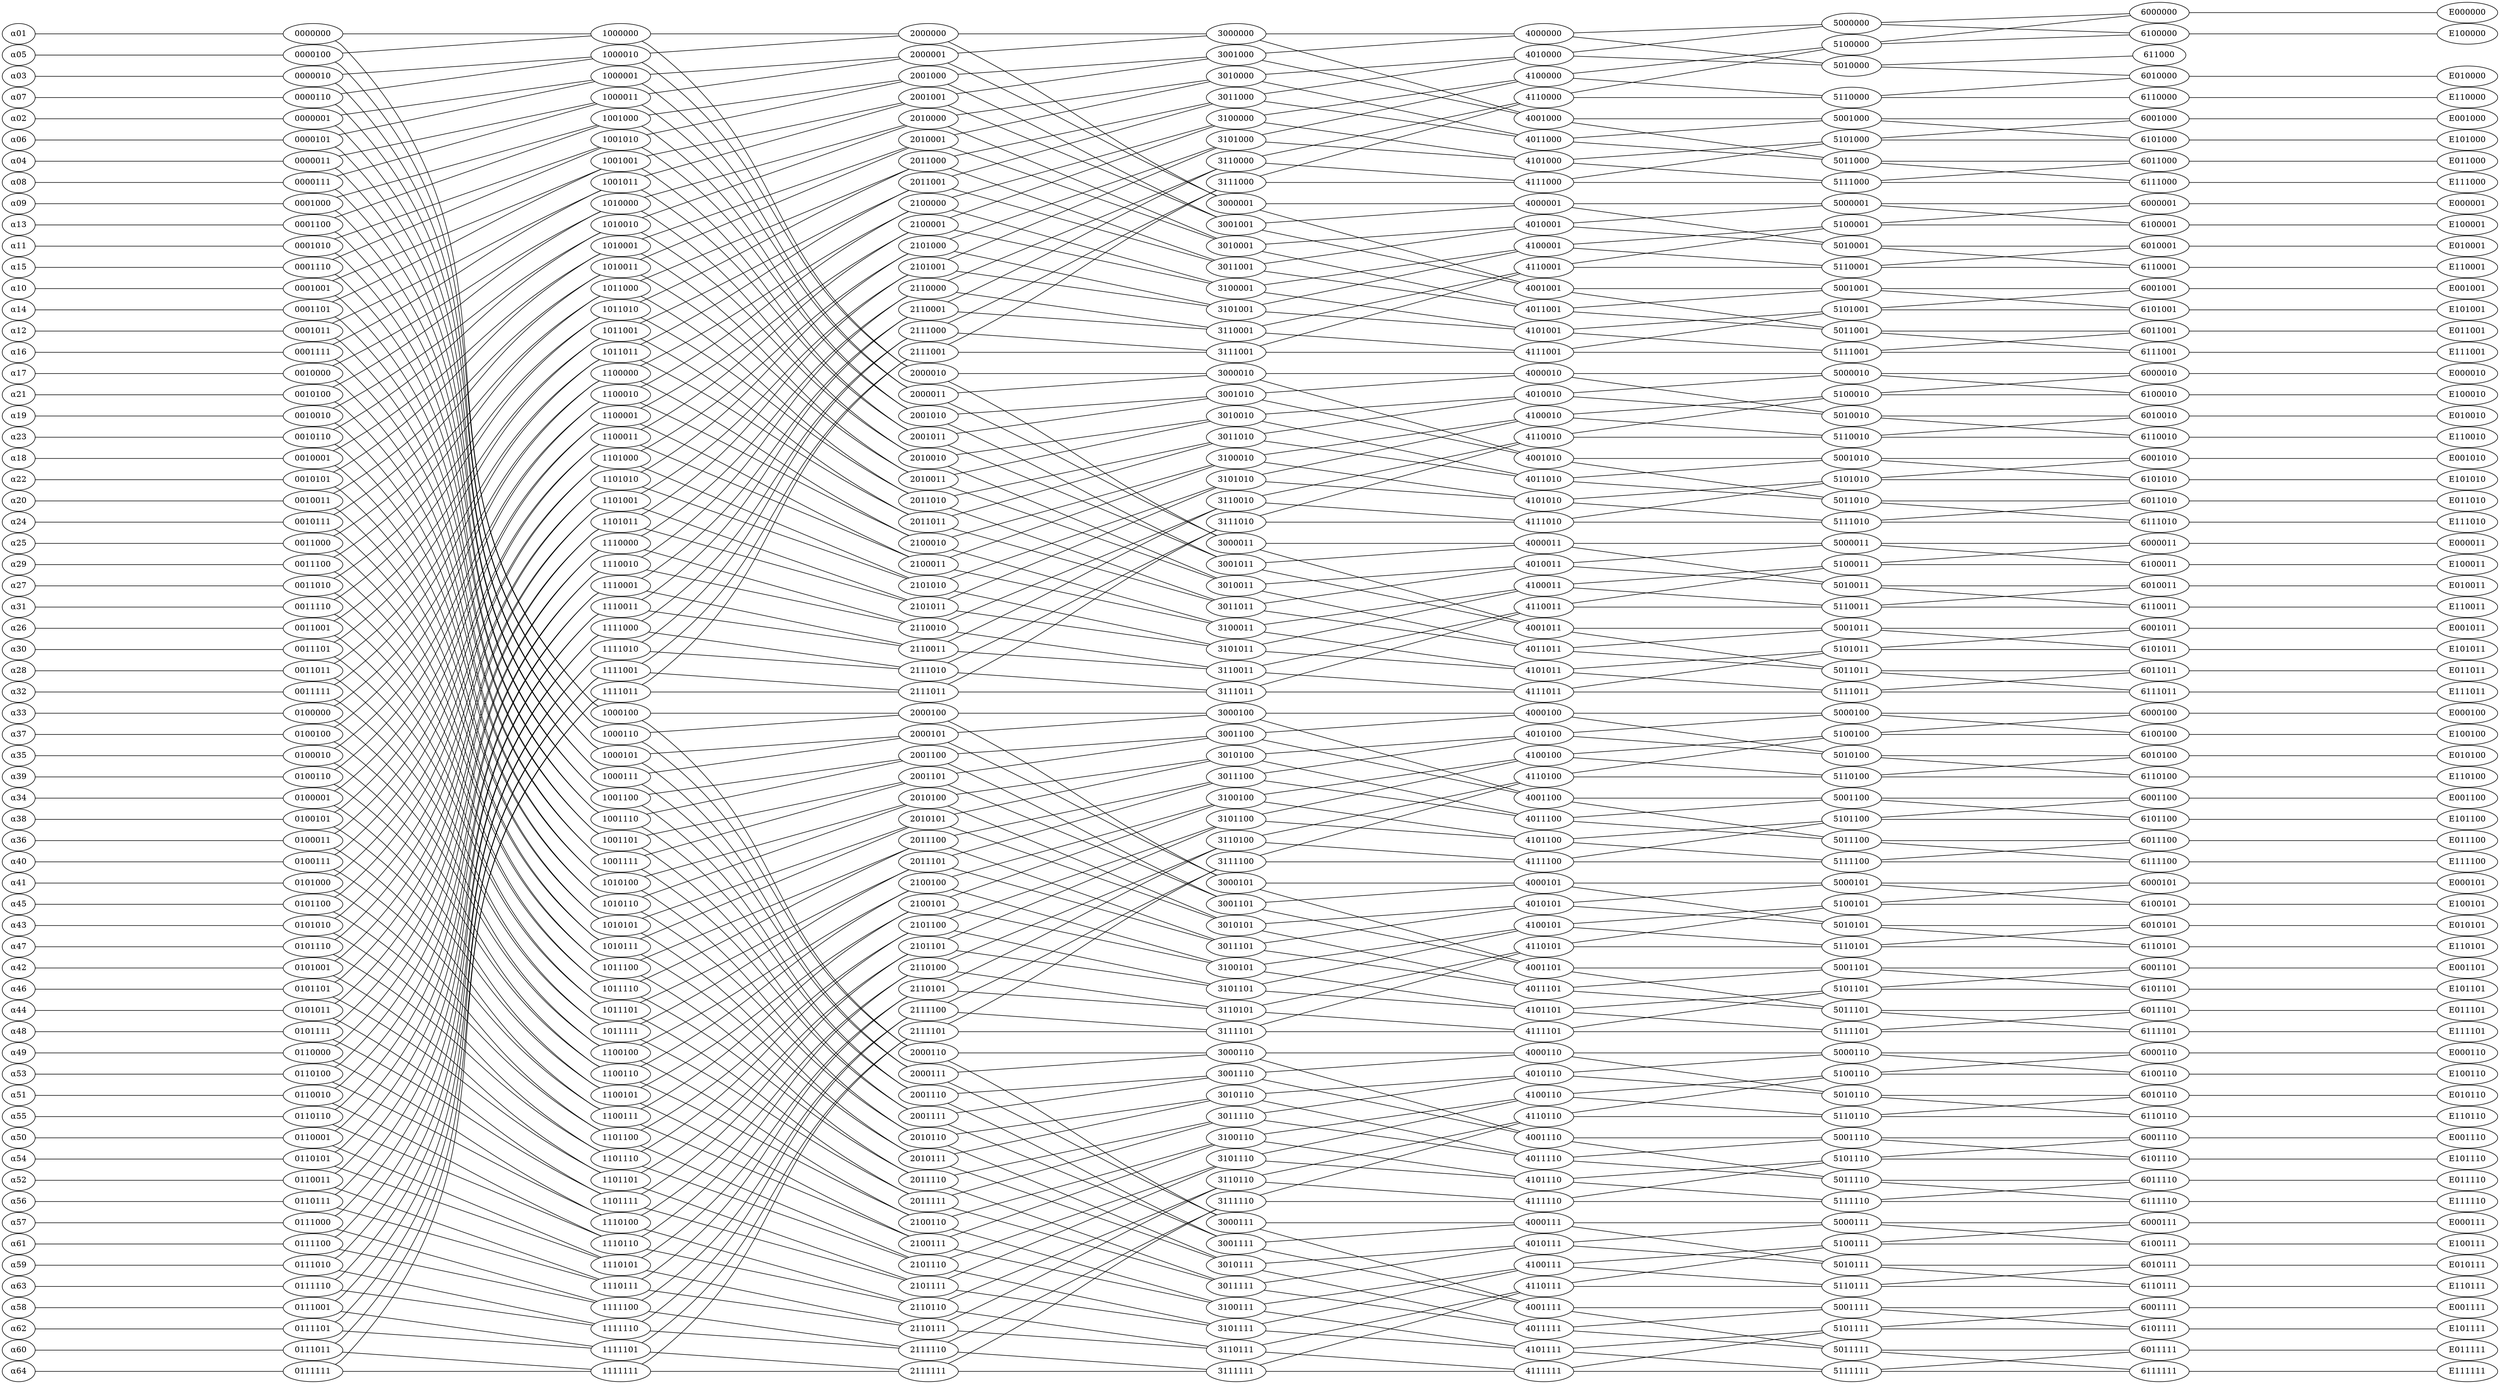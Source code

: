 strict graph {

  graph [nodesep=-1, ranksep=6];
  rankdir=LR;
  α01 -- 0000000 -- 1000000 -- 2000000 -- 3000000 -- 4000000 -- 5000000 -- 6000000 -- E000000
  α02 -- 0000001 -- 1000001 -- 2000001 -- 3000001 -- 4000001 -- 5000001 -- 6000001 -- E000001
  α03 -- 0000010 -- 1000010 -- 2000010 -- 3000010 -- 4000010 -- 5000010 -- 6000010 -- E000010
  α04 -- 0000011 -- 1000011 -- 2000011 -- 3000011 -- 4000011 -- 5000011 -- 6000011 -- E000011
  α05 -- 0000100 -- 1000100 -- 2000100 -- 3000100 -- 4000100 -- 5000100 -- 6000100 -- E000100
  α06 -- 0000101 -- 1000101 -- 2000101 -- 3000101 -- 4000101 -- 5000101 -- 6000101 -- E000101
  α07 -- 0000110 -- 1000110 -- 2000110 -- 3000110 -- 4000110 -- 5000110 -- 6000110 -- E000110
  α08 -- 0000111 -- 1000111 -- 2000111 -- 3000111 -- 4000111 -- 5000111 -- 6000111 -- E000111
  α09 -- 0001000 -- 1001000 -- 2001000 -- 3001000 -- 4001000 -- 5001000 -- 6001000 -- E001000
  α10 -- 0001001 -- 1001001 -- 2001001 -- 3001001 -- 4001001 -- 5001001 -- 6001001 -- E001001
  α11 -- 0001010 -- 1001010 -- 2001010 -- 3001010 -- 4001010 -- 5001010 -- 6001010 -- E001010
  α12 -- 0001011 -- 1001011 -- 2001011 -- 3001011 -- 4001011 -- 5001011 -- 6001011 -- E001011
  α13 -- 0001100 -- 1001100 -- 2001100 -- 3001100 -- 4001100 -- 5001100 -- 6001100 -- E001100
  α14 -- 0001101 -- 1001101 -- 2001101 -- 3001101 -- 4001101 -- 5001101 -- 6001101 -- E001101
  α15 -- 0001110 -- 1001110 -- 2001110 -- 3001110 -- 4001110 -- 5001110 -- 6001110 -- E001110
  α16 -- 0001111 -- 1001111 -- 2001111 -- 3001111 -- 4001111 -- 5001111 -- 6001111 -- E001111
  α17 -- 0010000 -- 1010000 -- 2010000 -- 3010000 -- 4010000 -- 5010000 -- 6010000 -- E010000
  α18 -- 0010001 -- 1010001 -- 2010001 -- 3010001 -- 4010001 -- 5010001 -- 6010001 -- E010001
  α19 -- 0010010 -- 1010010 -- 2010010 -- 3010010 -- 4010010 -- 5010010 -- 6010010 -- E010010
  α20 -- 0010011 -- 1010011 -- 2010011 -- 3010011 -- 4010011 -- 5010011 -- 6010011 -- E010011
  α21 -- 0010100 -- 1010100 -- 2010100 -- 3010100 -- 4010100 -- 5010100 -- 6010100 -- E010100
  α22 -- 0010101 -- 1010101 -- 2010101 -- 3010101 -- 4010101 -- 5010101 -- 6010101 -- E010101
  α23 -- 0010110 -- 1010110 -- 2010110 -- 3010110 -- 4010110 -- 5010110 -- 6010110 -- E010110
  α24 -- 0010111 -- 1010111 -- 2010111 -- 3010111 -- 4010111 -- 5010111 -- 6010111 -- E010111
  α25 -- 0011000 -- 1011000 -- 2011000 -- 3011000 -- 4011000 -- 5011000 -- 6011000 -- E011000
  α26 -- 0011001 -- 1011001 -- 2011001 -- 3011001 -- 4011001 -- 5011001 -- 6011001 -- E011001
  α27 -- 0011010 -- 1011010 -- 2011010 -- 3011010 -- 4011010 -- 5011010 -- 6011010 -- E011010
  α28 -- 0011011 -- 1011011 -- 2011011 -- 3011011 -- 4011011 -- 5011011 -- 6011011 -- E011011
  α29 -- 0011100 -- 1011100 -- 2011100 -- 3011100 -- 4011100 -- 5011100 -- 6011100 -- E011100
  α30 -- 0011101 -- 1011101 -- 2011101 -- 3011101 -- 4011101 -- 5011101 -- 6011101 -- E011101
  α31 -- 0011110 -- 1011110 -- 2011110 -- 3011110 -- 4011110 -- 5011110 -- 6011110 -- E011110
  α32 -- 0011111 -- 1011111 -- 2011111 -- 3011111 -- 4011111 -- 5011111 -- 6011111 -- E011111
  α33 -- 0100000 -- 1100000 -- 2100000 -- 3100000 -- 4100000 -- 5100000 -- 6100000 -- E100000
  α34 -- 0100001 -- 1100001 -- 2100001 -- 3100001 -- 4100001 -- 5100001 -- 6100001 -- E100001
  α35 -- 0100010 -- 1100010 -- 2100010 -- 3100010 -- 4100010 -- 5100010 -- 6100010 -- E100010
  α36 -- 0100011 -- 1100011 -- 2100011 -- 3100011 -- 4100011 -- 5100011 -- 6100011 -- E100011
  α37 -- 0100100 -- 1100100 -- 2100100 -- 3100100 -- 4100100 -- 5100100 -- 6100100 -- E100100
  α38 -- 0100101 -- 1100101 -- 2100101 -- 3100101 -- 4100101 -- 5100101 -- 6100101 -- E100101
  α39 -- 0100110 -- 1100110 -- 2100110 -- 3100110 -- 4100110 -- 5100110 -- 6100110 -- E100110
  α40 -- 0100111 -- 1100111 -- 2100111 -- 3100111 -- 4100111 -- 5100111 -- 6100111 -- E100111
  α41 -- 0101000 -- 1101000 -- 2101000 -- 3101000 -- 4101000 -- 5101000 -- 6101000 -- E101000
  α42 -- 0101001 -- 1101001 -- 2101001 -- 3101001 -- 4101001 -- 5101001 -- 6101001 -- E101001
  α43 -- 0101010 -- 1101010 -- 2101010 -- 3101010 -- 4101010 -- 5101010 -- 6101010 -- E101010
  α44 -- 0101011 -- 1101011 -- 2101011 -- 3101011 -- 4101011 -- 5101011 -- 6101011 -- E101011
  α45 -- 0101100 -- 1101100 -- 2101100 -- 3101100 -- 4101100 -- 5101100 -- 6101100 -- E101100
  α46 -- 0101101 -- 1101101 -- 2101101 -- 3101101 -- 4101101 -- 5101101 -- 6101101 -- E101101
  α47 -- 0101110 -- 1101110 -- 2101110 -- 3101110 -- 4101110 -- 5101110 -- 6101110 -- E101110
  α48 -- 0101111 -- 1101111 -- 2101111 -- 3101111 -- 4101111 -- 5101111 -- 6101111 -- E101111
  α49 -- 0110000 -- 1110000 -- 2110000 -- 3110000 -- 4110000 -- 5110000 -- 6110000 -- E110000
  α50 -- 0110001 -- 1110001 -- 2110001 -- 3110001 -- 4110001 -- 5110001 -- 6110001 -- E110001
  α51 -- 0110010 -- 1110010 -- 2110010 -- 3110010 -- 4110010 -- 5110010 -- 6110010 -- E110010
  α52 -- 0110011 -- 1110011 -- 2110011 -- 3110011 -- 4110011 -- 5110011 -- 6110011 -- E110011
  α53 -- 0110100 -- 1110100 -- 2110100 -- 3110100 -- 4110100 -- 5110100 -- 6110100 -- E110100
  α54 -- 0110101 -- 1110101 -- 2110101 -- 3110101 -- 4110101 -- 5110101 -- 6110101 -- E110101
  α55 -- 0110110 -- 1110110 -- 2110110 -- 3110110 -- 4110110 -- 5110110 -- 6110110 -- E110110
  α56 -- 0110111 -- 1110111 -- 2110111 -- 3110111 -- 4110111 -- 5110111 -- 6110111 -- E110111
  α57 -- 0111000 -- 1111000 -- 2111000 -- 3111000 -- 4111000 -- 5111000 -- 6111000 -- E111000
  α58 -- 0111001 -- 1111001 -- 2111001 -- 3111001 -- 4111001 -- 5111001 -- 6111001 -- E111001
  α59 -- 0111010 -- 1111010 -- 2111010 -- 3111010 -- 4111010 -- 5111010 -- 6111010 -- E111010
  α60 -- 0111011 -- 1111011 -- 2111011 -- 3111011 -- 4111011 -- 5111011 -- 6111011 -- E111011
  α61 -- 0111100 -- 1111100 -- 2111100 -- 3111100 -- 4111100 -- 5111100 -- 6111100 -- E111100
  α62 -- 0111101 -- 1111101 -- 2111101 -- 3111101 -- 4111101 -- 5111101 -- 6111101 -- E111101
  α63 -- 0111110 -- 1111110 -- 2111110 -- 3111110 -- 4111110 -- 5111110 -- 6111110 -- E111110
  α64 -- 0111111 -- 1111111 -- 2111111 -- 3111111 -- 4111111 -- 5111111 -- 6111111 -- E111111


  5000000 -- 6100000
  5000001 -- 6100001
  5000010 -- 6100010
  5000011 -- 6100011
  5000100 -- 6100100
  5000101 -- 6100101
  5000110 -- 6100110
  5000111 -- 6100111
  5001000 -- 6101000
  5001001 -- 6101001
  5001010 -- 6101010
  5001011 -- 6101011
  5001100 -- 6101100
  5001101 -- 6101101
  5001110 -- 6101110
  5001111 -- 6101111
  5010000 -- 611000
  5010001 -- 6110001
  5010010 -- 6110010
  5010011 -- 6110011
  5010100 -- 6110100
  5010101 -- 6110101
  5010110 -- 6110110
  5010111 -- 6110111
  5011000 -- 6111000
  5011001 -- 6111001
  5011010 -- 6111010
  5011011 -- 6111011
  5011100 -- 6111100
  5011101 -- 6111101
  5011110 -- 6111110
  5011111 -- 6111111
  5100000 -- 6000000
  5100001 -- 6000001
  5100010 -- 6000010
  5100011 -- 6000011
  5100100 -- 6000100
  5100101 -- 6000101
  5100110 -- 6000110
  5100111 -- 6000111
  5101000 -- 6001000
  5101001 -- 6001001
  5101010 -- 6001010
  5101011 -- 6001011
  5101100 -- 6001100
  5101101 -- 6001101
  5101110 -- 6001110
  5101111 -- 6001111
  5110000 -- 6010000
  5110001 -- 6010001
  5110010 -- 6010010
  5110011 -- 6010011
  5110100 -- 6010100
  5110101 -- 6010101
  5110110 -- 6010110
  5110111 -- 6010111
  5111000 -- 6011000
  5111001 -- 6011001
  5111010 -- 6011010
  5111011 -- 6011011
  5111100 -- 6011100
  5111101 -- 6011101
  5111110 -- 6011110
  5111111 -- 6011111
  4000000 -- 5010000
  4000001 -- 5010001
  4000010 -- 5010010
  4000011 -- 5010011
  4000100 -- 5010100
  4000101 -- 5010101
  4000110 -- 5010110
  4000111 -- 5010111
  4001000 -- 5011000
  4001001 -- 5011001
  4001010 -- 5011010
  4001011 -- 5011011
  4001100 -- 5011100
  4001101 -- 5011101
  4001110 -- 5011110
  4001111 -- 5011111
  4010000 -- 5000000
  4010001 -- 5000001
  4010010 -- 5000010
  4010011 -- 5000011
  4010100 -- 5000100
  4010101 -- 5000101
  4010110 -- 5000110
  4010111 -- 5000111
  4011000 -- 5001000
  4011001 -- 5001001
  4011010 -- 5001010
  4011011 -- 5001011
  4011100 -- 5001100
  4011101 -- 5001101
  4011110 -- 5001110
  4011111 -- 5001111
  3000000 -- 4001000
  3000001 -- 4001001
  3000010 -- 4001010
  3000011 -- 4001011
  3000100 -- 4001100
  3000101 -- 4001101
  3000110 -- 4001110
  3000111 -- 4001111
  3001000 -- 4000000
  3001001 -- 4000001
  3001010 -- 4000010
  3001011 -- 4000011
  3001100 -- 4000100
  3001101 -- 4000101
  3001110 -- 4000110
  3001111 -- 4000111
  2000000 -- 3000001
  2000001 -- 3000000
  2000010 -- 3000011
  2000011 -- 3000010
  2000100 -- 3000101
  2000101 -- 3000100
  2000110 -- 3000111
  2000111 -- 3000110
  1000000 -- 2000010
  1000001 -- 2000011
  1000010 -- 2000000
  1000011 -- 2000001
  1000100 -- 2000110
  1000101 -- 2000111
  1000110 -- 2000100
  1000111 -- 2000101
  0000000 -- 1000100
  0000001 -- 1000101
  0000010 -- 1000110
  0000011 -- 1000111
  0000100 -- 1000000
  0000101 -- 1000001
  0000110 -- 1000010
  0000111 -- 1000011
  2001000 -- 3001001
  2001001 -- 3001000
  2001010 -- 3001011
  2001011 -- 3001010
  2001100 -- 3001101
  2001101 -- 3001100
  2001110 -- 3001111
  2001111 -- 3001110
  1001000 -- 2001010
  1001001 -- 2001011
  1001010 -- 2001000
  1001011 -- 2001001
  1001100 -- 2001110
  1001101 -- 2001111
  1001110 -- 2001100
  1001111 -- 2001101
  0001000 -- 1001100
  0001001 -- 1001101
  0001010 -- 1001110
  0001011 -- 1001111
  0001100 -- 1001000
  0001101 -- 1001001
  0001110 -- 1001010
  0001111 -- 1001011
  3010000 -- 4011000
  3010001 -- 4011001
  3010010 -- 4011010
  3010011 -- 4011011
  3010100 -- 4011100
  3010101 -- 4011101
  3010110 -- 4011110
  3010111 -- 4011111
  3011000 -- 4010000
  3011001 -- 4010001
  3011010 -- 4010010
  3011011 -- 4010011
  3011100 -- 4010100
  3011101 -- 4010101
  3011110 -- 4010110
  3011111 -- 4010111
  2010000 -- 3010001
  2010001 -- 3010000
  2010010 -- 3010011
  2010011 -- 3010010
  2010100 -- 3010101
  2010101 -- 3010100
  2010110 -- 3010111
  2010111 -- 3010110
  1010000 -- 2010010
  1010001 -- 2010011
  1010010 -- 2010000
  1010011 -- 2010001
  1010100 -- 2010110
  1010101 -- 2010111
  1010110 -- 2010100
  1010111 -- 2010101
  0010000 -- 1010100
  0010001 -- 1010101
  0010010 -- 1010110
  0010011 -- 1010111
  0010100 -- 1010000
  0010101 -- 1010001
  0010110 -- 1010010
  0010111 -- 1010011
  2011000 -- 3011001
  2011001 -- 3011000
  2011010 -- 3011011
  2011011 -- 3011010
  2011100 -- 3011101
  2011101 -- 3011100
  2011110 -- 3011111
  2011111 -- 3011110
  1011000 -- 2011010
  1011001 -- 2011011
  1011010 -- 2011000
  1011011 -- 2011001
  1011100 -- 2011110
  1011101 -- 2011111
  1011110 -- 2011100
  1011111 -- 2011101
  0011000 -- 1011100
  0011001 -- 1011101
  0011010 -- 1011110
  0011011 -- 1011111
  0011100 -- 1011000
  0011101 -- 1011001
  0011110 -- 1011010
  0011111 -- 1011011
  4100000 -- 5110000
  4100001 -- 5110001
  4100010 -- 5110010
  4100011 -- 5110011
  4100100 -- 5110100
  4100101 -- 5110101
  4100110 -- 5110110
  4100111 -- 5110111
  4101000 -- 5111000
  4101001 -- 5111001
  4101010 -- 5111010
  4101011 -- 5111011
  4101100 -- 5111100
  4101101 -- 5111101
  4101110 -- 5111110
  4101111 -- 5111111
  4110000 -- 5100000
  4110001 -- 5100001
  4110010 -- 5100010
  4110011 -- 5100011
  4110100 -- 5100100
  4110101 -- 5100101
  4110110 -- 5100110
  4110111 -- 5100111
  4111000 -- 5101000
  4111001 -- 5101001
  4111010 -- 5101010
  4111011 -- 5101011
  4111100 -- 5101100
  4111101 -- 5101101
  4111110 -- 5101110
  4111111 -- 5101111
  3100000 -- 4101000
  3100001 -- 4101001
  3100010 -- 4101010
  3100011 -- 4101011
  3100100 -- 4101100
  3100101 -- 4101101
  3100110 -- 4101110
  3100111 -- 4101111
  3101000 -- 4100000
  3101001 -- 4100001
  3101010 -- 4100010
  3101011 -- 4100011
  3101100 -- 4100100
  3101101 -- 4100101
  3101110 -- 4100110
  3101111 -- 4100111
  2100000 -- 3100001
  2100001 -- 3100000
  2100010 -- 3100011
  2100011 -- 3100010
  2100100 -- 3100101
  2100101 -- 3100100
  2100110 -- 3100111
  2100111 -- 3100110
  1100000 -- 2100010
  1100001 -- 2100011
  1100010 -- 2100000
  1100011 -- 2100001
  1100100 -- 2100110
  1100101 -- 2100111
  1100110 -- 2100100
  1100111 -- 2100101
  0100000 -- 1100100
  0100001 -- 1100101
  0100010 -- 1100110
  0100011 -- 1100111
  0100100 -- 1100000
  0100101 -- 1100001
  0100110 -- 1100010
  0100111 -- 1100011
  2101000 -- 3101001
  2101001 -- 3101000
  2101010 -- 3101011
  2101011 -- 3101010
  2101100 -- 3101101
  2101101 -- 3101100
  2101110 -- 3101111
  2101111 -- 3101110
  1101000 -- 2101010
  1101001 -- 2101011
  1101010 -- 2101000
  1101011 -- 2101001
  1101100 -- 2101110
  1101101 -- 2101111
  1101110 -- 2101100
  1101111 -- 2101101
  0101000 -- 1101100
  0101001 -- 1101101
  0101010 -- 1101110
  0101011 -- 1101111
  0101100 -- 1101000
  0101101 -- 1101001
  0101110 -- 1101010
  0101111 -- 1101011
  3110000 -- 4111000
  3110001 -- 4111001
  3110010 -- 4111010
  3110011 -- 4111011
  3110100 -- 4111100
  3110101 -- 4111101
  3110110 -- 4111110
  3110111 -- 4111111
  3111000 -- 4110000
  3111001 -- 4110001
  3111010 -- 4110010
  3111011 -- 4110011
  3111100 -- 4110100
  3111101 -- 4110101
  3111110 -- 4110110
  3111111 -- 4110111
  2110000 -- 3110001
  2110001 -- 3110000
  2110010 -- 3110011
  2110011 -- 3110010
  2110100 -- 3110101
  2110101 -- 3110100
  2110110 -- 3110111
  2110111 -- 3110110
  1110000 -- 2110010
  1110001 -- 2110011
  1110010 -- 2110000
  1110011 -- 2110001
  1110100 -- 2110110
  1110101 -- 2110111
  1110110 -- 2110100
  1110111 -- 2110101
  0110000 -- 1110100
  0110001 -- 1110101
  0110010 -- 1110110
  0110011 -- 1110111
  0110100 -- 1110000
  0110101 -- 1110001
  0110110 -- 1110010
  0110111 -- 1110011
  2111000 -- 3111001
  2111001 -- 3111000
  2111010 -- 3111011
  2111011 -- 3111010
  2111100 -- 3111101
  2111101 -- 3111100
  2111110 -- 3111111
  2111111 -- 3111110
  1111000 -- 2111010
  1111001 -- 2111011
  1111010 -- 2111000
  1111011 -- 2111001
  1111100 -- 2111110
  1111101 -- 2111111
  1111110 -- 2111100
  1111111 -- 2111101
  0111000 -- 1111100
  0111001 -- 1111101
  0111010 -- 1111110
  0111011 -- 1111111
  0111100 -- 1111000
  0111101 -- 1111001
  0111110 -- 1111010
  0111111 -- 1111011


}